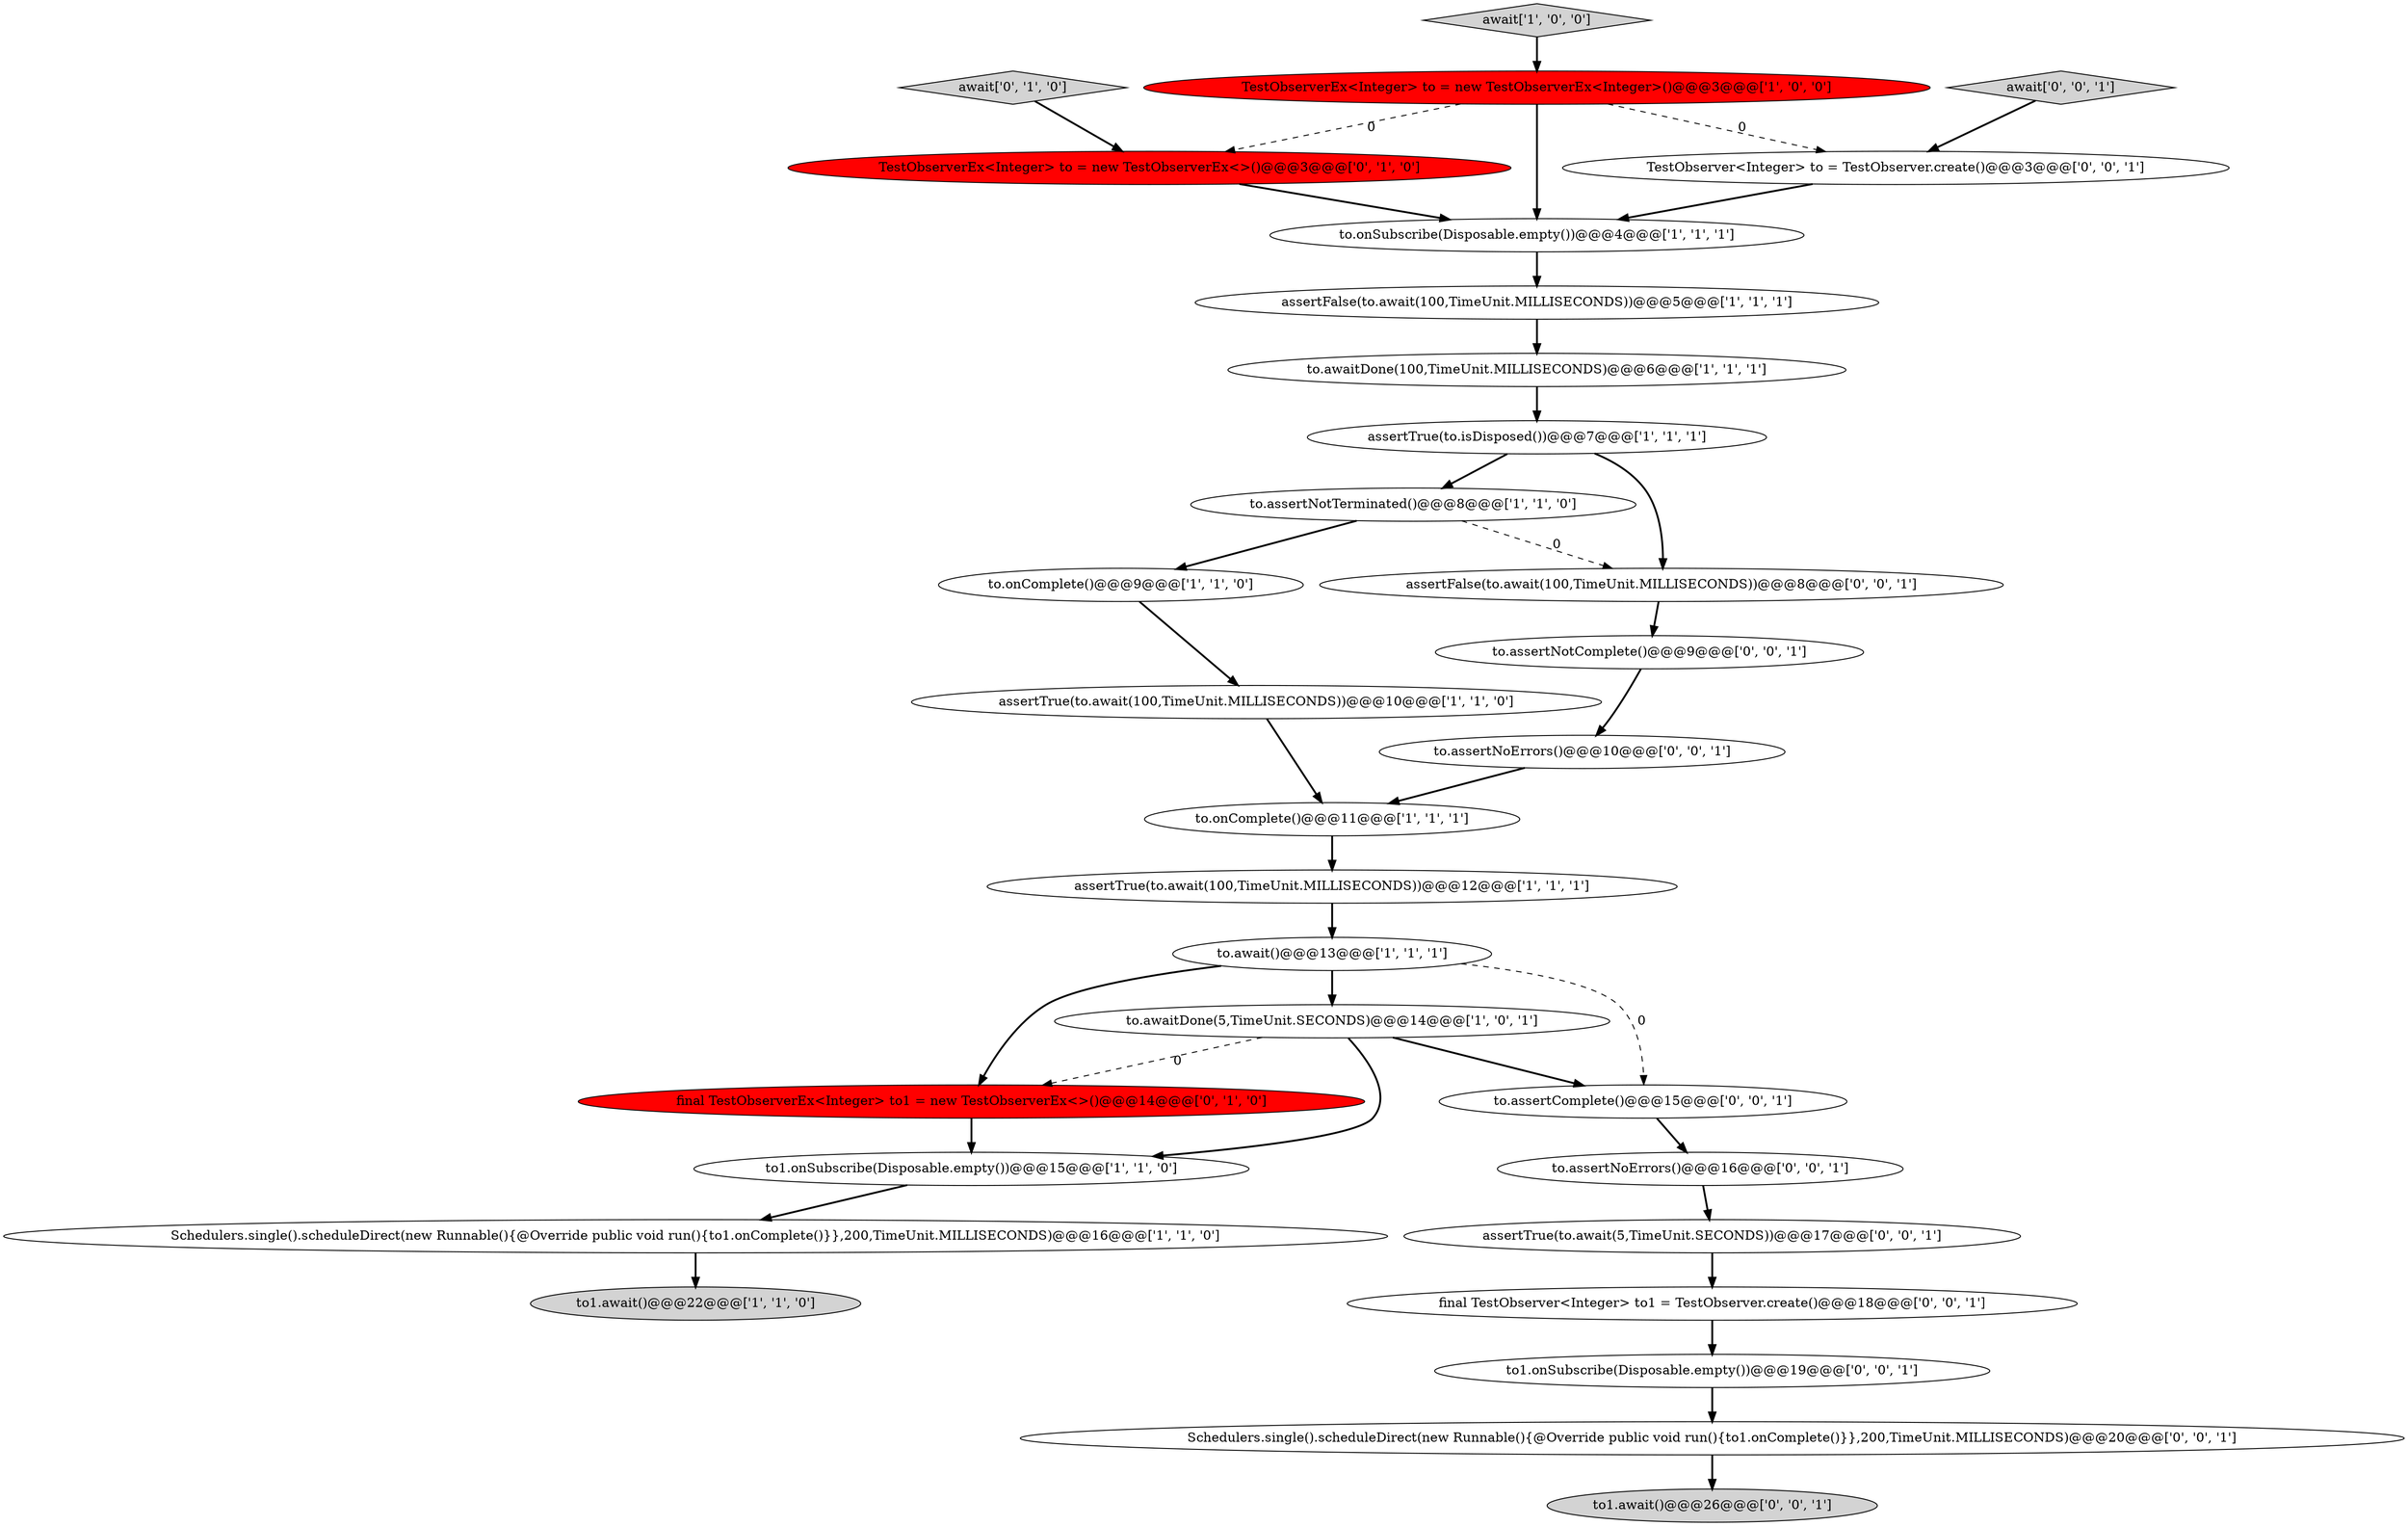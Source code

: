 digraph {
14 [style = filled, label = "assertTrue(to.await(100,TimeUnit.MILLISECONDS))@@@10@@@['1', '1', '0']", fillcolor = white, shape = ellipse image = "AAA0AAABBB1BBB"];
13 [style = filled, label = "to.awaitDone(100,TimeUnit.MILLISECONDS)@@@6@@@['1', '1', '1']", fillcolor = white, shape = ellipse image = "AAA0AAABBB1BBB"];
29 [style = filled, label = "assertTrue(to.await(5,TimeUnit.SECONDS))@@@17@@@['0', '0', '1']", fillcolor = white, shape = ellipse image = "AAA0AAABBB3BBB"];
9 [style = filled, label = "to1.onSubscribe(Disposable.empty())@@@15@@@['1', '1', '0']", fillcolor = white, shape = ellipse image = "AAA0AAABBB1BBB"];
19 [style = filled, label = "to.assertNoErrors()@@@10@@@['0', '0', '1']", fillcolor = white, shape = ellipse image = "AAA0AAABBB3BBB"];
24 [style = filled, label = "final TestObserver<Integer> to1 = TestObserver.create()@@@18@@@['0', '0', '1']", fillcolor = white, shape = ellipse image = "AAA0AAABBB3BBB"];
5 [style = filled, label = "assertTrue(to.await(100,TimeUnit.MILLISECONDS))@@@12@@@['1', '1', '1']", fillcolor = white, shape = ellipse image = "AAA0AAABBB1BBB"];
7 [style = filled, label = "to1.await()@@@22@@@['1', '1', '0']", fillcolor = lightgray, shape = ellipse image = "AAA0AAABBB1BBB"];
16 [style = filled, label = "await['0', '1', '0']", fillcolor = lightgray, shape = diamond image = "AAA0AAABBB2BBB"];
27 [style = filled, label = "to.assertNotComplete()@@@9@@@['0', '0', '1']", fillcolor = white, shape = ellipse image = "AAA0AAABBB3BBB"];
21 [style = filled, label = "to1.onSubscribe(Disposable.empty())@@@19@@@['0', '0', '1']", fillcolor = white, shape = ellipse image = "AAA0AAABBB3BBB"];
3 [style = filled, label = "assertTrue(to.isDisposed())@@@7@@@['1', '1', '1']", fillcolor = white, shape = ellipse image = "AAA0AAABBB1BBB"];
20 [style = filled, label = "TestObserver<Integer> to = TestObserver.create()@@@3@@@['0', '0', '1']", fillcolor = white, shape = ellipse image = "AAA0AAABBB3BBB"];
17 [style = filled, label = "final TestObserverEx<Integer> to1 = new TestObserverEx<>()@@@14@@@['0', '1', '0']", fillcolor = red, shape = ellipse image = "AAA1AAABBB2BBB"];
1 [style = filled, label = "to.onComplete()@@@11@@@['1', '1', '1']", fillcolor = white, shape = ellipse image = "AAA0AAABBB1BBB"];
10 [style = filled, label = "Schedulers.single().scheduleDirect(new Runnable(){@Override public void run(){to1.onComplete()}},200,TimeUnit.MILLISECONDS)@@@16@@@['1', '1', '0']", fillcolor = white, shape = ellipse image = "AAA0AAABBB1BBB"];
0 [style = filled, label = "to.awaitDone(5,TimeUnit.SECONDS)@@@14@@@['1', '0', '1']", fillcolor = white, shape = ellipse image = "AAA0AAABBB1BBB"];
6 [style = filled, label = "to.await()@@@13@@@['1', '1', '1']", fillcolor = white, shape = ellipse image = "AAA0AAABBB1BBB"];
30 [style = filled, label = "to.assertNoErrors()@@@16@@@['0', '0', '1']", fillcolor = white, shape = ellipse image = "AAA0AAABBB3BBB"];
18 [style = filled, label = "TestObserverEx<Integer> to = new TestObserverEx<>()@@@3@@@['0', '1', '0']", fillcolor = red, shape = ellipse image = "AAA1AAABBB2BBB"];
2 [style = filled, label = "TestObserverEx<Integer> to = new TestObserverEx<Integer>()@@@3@@@['1', '0', '0']", fillcolor = red, shape = ellipse image = "AAA1AAABBB1BBB"];
22 [style = filled, label = "Schedulers.single().scheduleDirect(new Runnable(){@Override public void run(){to1.onComplete()}},200,TimeUnit.MILLISECONDS)@@@20@@@['0', '0', '1']", fillcolor = white, shape = ellipse image = "AAA0AAABBB3BBB"];
28 [style = filled, label = "await['0', '0', '1']", fillcolor = lightgray, shape = diamond image = "AAA0AAABBB3BBB"];
4 [style = filled, label = "to.onComplete()@@@9@@@['1', '1', '0']", fillcolor = white, shape = ellipse image = "AAA0AAABBB1BBB"];
8 [style = filled, label = "assertFalse(to.await(100,TimeUnit.MILLISECONDS))@@@5@@@['1', '1', '1']", fillcolor = white, shape = ellipse image = "AAA0AAABBB1BBB"];
12 [style = filled, label = "to.assertNotTerminated()@@@8@@@['1', '1', '0']", fillcolor = white, shape = ellipse image = "AAA0AAABBB1BBB"];
11 [style = filled, label = "to.onSubscribe(Disposable.empty())@@@4@@@['1', '1', '1']", fillcolor = white, shape = ellipse image = "AAA0AAABBB1BBB"];
15 [style = filled, label = "await['1', '0', '0']", fillcolor = lightgray, shape = diamond image = "AAA0AAABBB1BBB"];
25 [style = filled, label = "assertFalse(to.await(100,TimeUnit.MILLISECONDS))@@@8@@@['0', '0', '1']", fillcolor = white, shape = ellipse image = "AAA0AAABBB3BBB"];
26 [style = filled, label = "to1.await()@@@26@@@['0', '0', '1']", fillcolor = lightgray, shape = ellipse image = "AAA0AAABBB3BBB"];
23 [style = filled, label = "to.assertComplete()@@@15@@@['0', '0', '1']", fillcolor = white, shape = ellipse image = "AAA0AAABBB3BBB"];
1->5 [style = bold, label=""];
6->17 [style = bold, label=""];
22->26 [style = bold, label=""];
4->14 [style = bold, label=""];
0->9 [style = bold, label=""];
15->2 [style = bold, label=""];
16->18 [style = bold, label=""];
2->20 [style = dashed, label="0"];
23->30 [style = bold, label=""];
28->20 [style = bold, label=""];
3->25 [style = bold, label=""];
17->9 [style = bold, label=""];
18->11 [style = bold, label=""];
6->0 [style = bold, label=""];
3->12 [style = bold, label=""];
9->10 [style = bold, label=""];
0->17 [style = dashed, label="0"];
10->7 [style = bold, label=""];
30->29 [style = bold, label=""];
14->1 [style = bold, label=""];
25->27 [style = bold, label=""];
19->1 [style = bold, label=""];
12->25 [style = dashed, label="0"];
0->23 [style = bold, label=""];
5->6 [style = bold, label=""];
13->3 [style = bold, label=""];
12->4 [style = bold, label=""];
24->21 [style = bold, label=""];
21->22 [style = bold, label=""];
2->18 [style = dashed, label="0"];
11->8 [style = bold, label=""];
27->19 [style = bold, label=""];
29->24 [style = bold, label=""];
2->11 [style = bold, label=""];
6->23 [style = dashed, label="0"];
8->13 [style = bold, label=""];
20->11 [style = bold, label=""];
}
